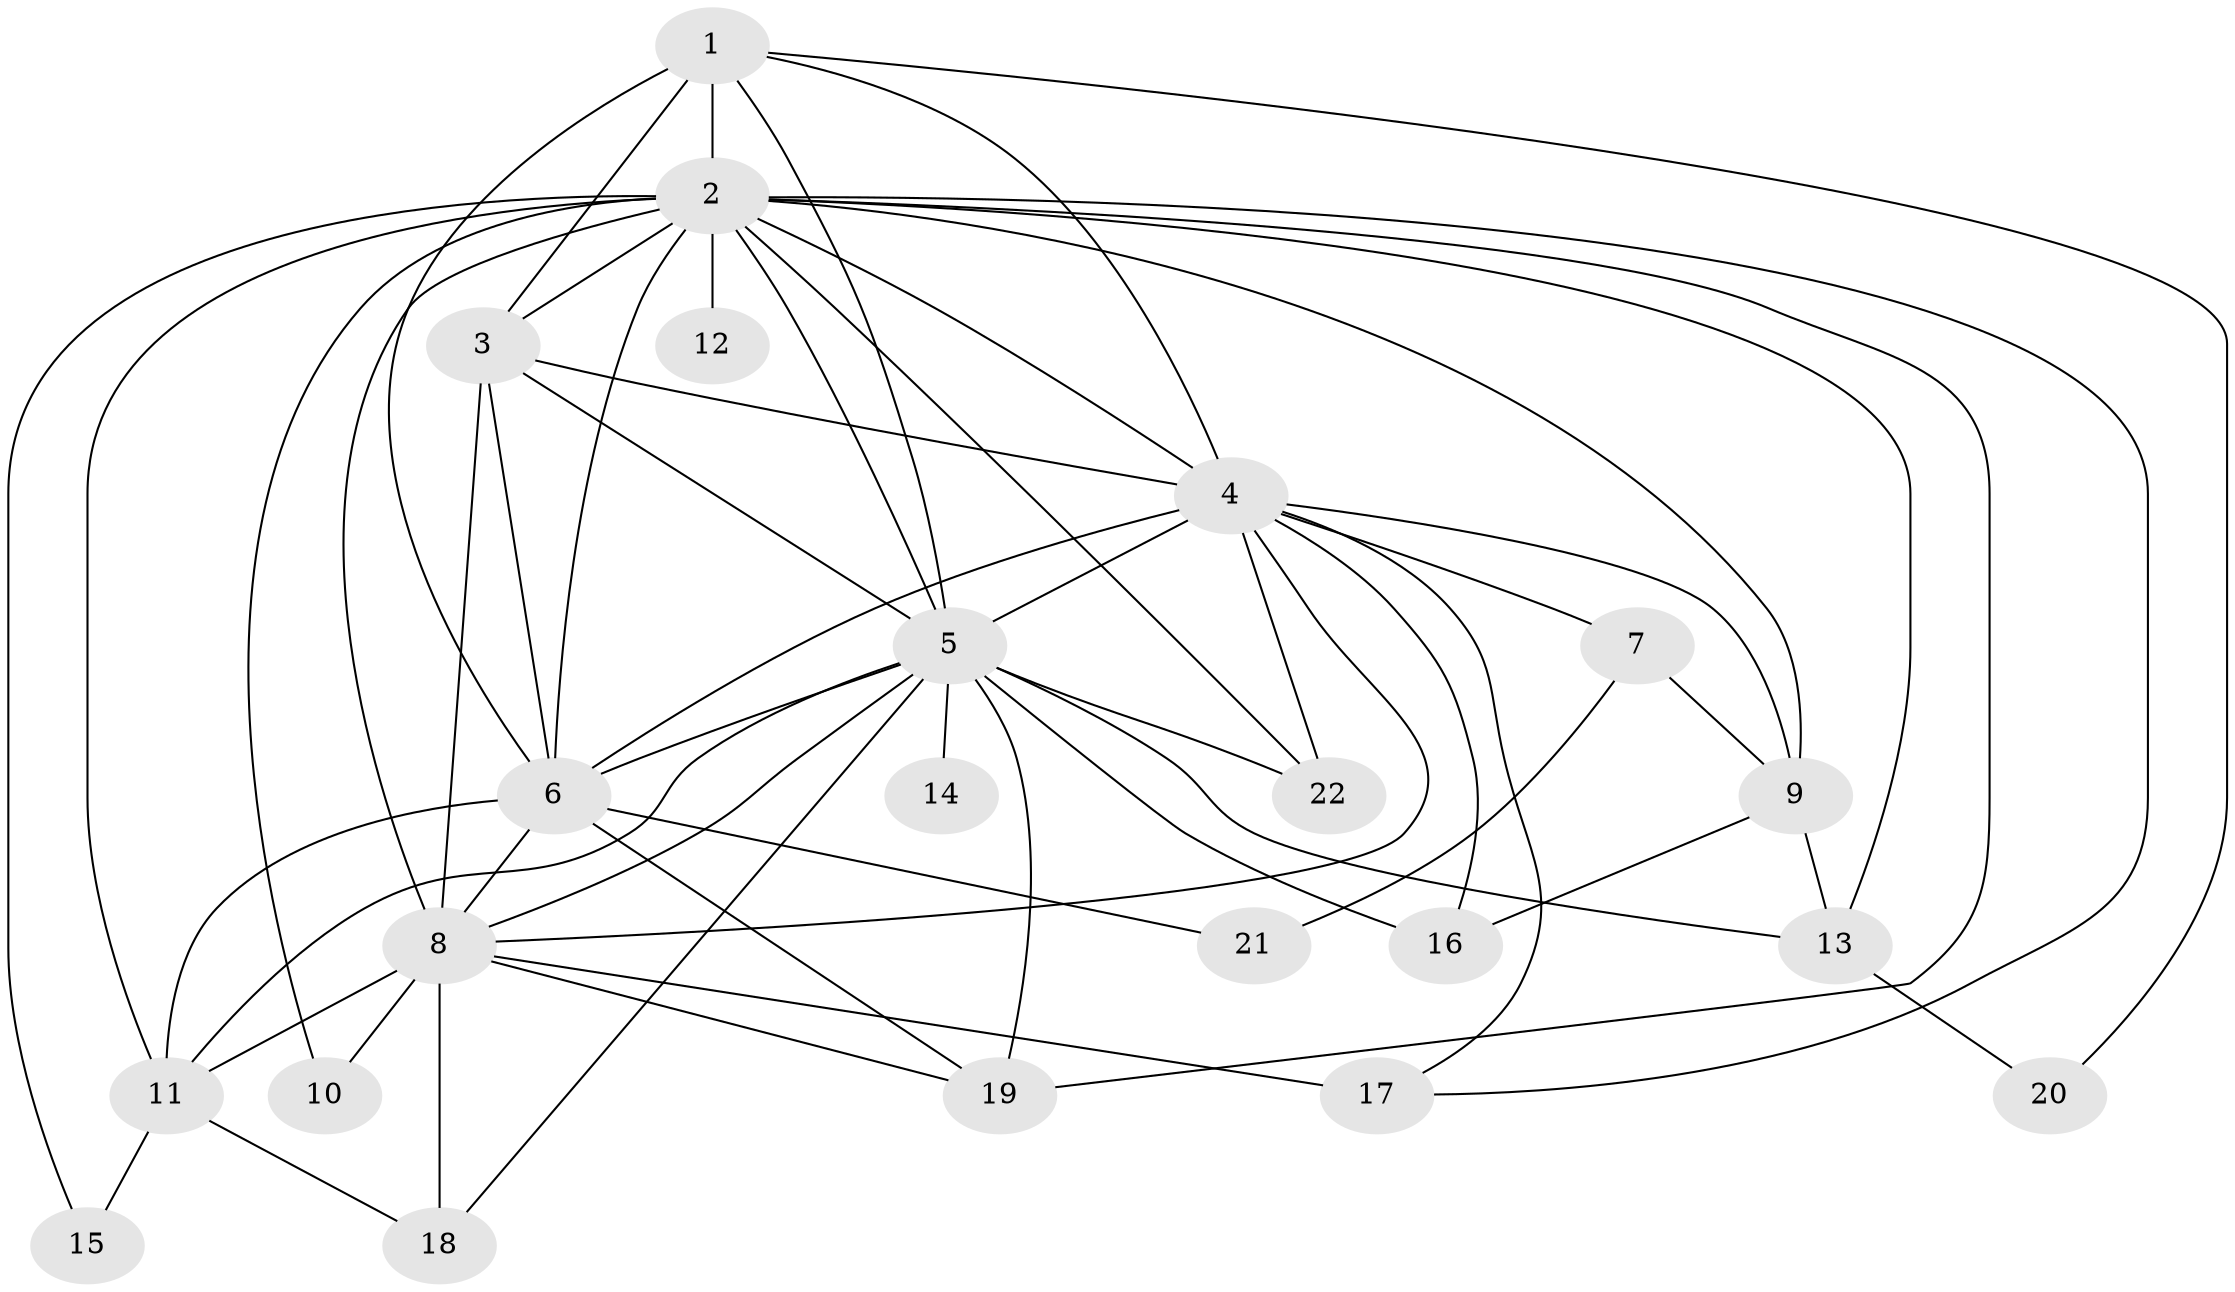 // original degree distribution, {13: 0.014285714285714285, 17: 0.02857142857142857, 21: 0.02857142857142857, 20: 0.014285714285714285, 19: 0.014285714285714285, 15: 0.02857142857142857, 18: 0.014285714285714285, 2: 0.5571428571428572, 4: 0.08571428571428572, 6: 0.014285714285714285, 3: 0.17142857142857143, 5: 0.02857142857142857}
// Generated by graph-tools (version 1.1) at 2025/49/03/04/25 22:49:27]
// undirected, 22 vertices, 57 edges
graph export_dot {
  node [color=gray90,style=filled];
  1;
  2;
  3;
  4;
  5;
  6;
  7;
  8;
  9;
  10;
  11;
  12;
  13;
  14;
  15;
  16;
  17;
  18;
  19;
  20;
  21;
  22;
  1 -- 2 [weight=8.0];
  1 -- 3 [weight=2.0];
  1 -- 4 [weight=3.0];
  1 -- 5 [weight=9.0];
  1 -- 6 [weight=4.0];
  1 -- 20 [weight=1.0];
  2 -- 3 [weight=4.0];
  2 -- 4 [weight=4.0];
  2 -- 5 [weight=3.0];
  2 -- 6 [weight=7.0];
  2 -- 8 [weight=3.0];
  2 -- 9 [weight=2.0];
  2 -- 10 [weight=2.0];
  2 -- 11 [weight=2.0];
  2 -- 12 [weight=1.0];
  2 -- 13 [weight=1.0];
  2 -- 15 [weight=2.0];
  2 -- 17 [weight=1.0];
  2 -- 19 [weight=1.0];
  2 -- 22 [weight=1.0];
  3 -- 4 [weight=1.0];
  3 -- 5 [weight=1.0];
  3 -- 6 [weight=2.0];
  3 -- 8 [weight=11.0];
  4 -- 5 [weight=2.0];
  4 -- 6 [weight=2.0];
  4 -- 7 [weight=1.0];
  4 -- 8 [weight=1.0];
  4 -- 9 [weight=1.0];
  4 -- 16 [weight=1.0];
  4 -- 17 [weight=1.0];
  4 -- 22 [weight=1.0];
  5 -- 6 [weight=4.0];
  5 -- 8 [weight=2.0];
  5 -- 11 [weight=1.0];
  5 -- 13 [weight=1.0];
  5 -- 14 [weight=3.0];
  5 -- 16 [weight=2.0];
  5 -- 18 [weight=1.0];
  5 -- 19 [weight=1.0];
  5 -- 22 [weight=1.0];
  6 -- 8 [weight=2.0];
  6 -- 11 [weight=3.0];
  6 -- 19 [weight=1.0];
  6 -- 21 [weight=1.0];
  7 -- 9 [weight=1.0];
  7 -- 21 [weight=1.0];
  8 -- 10 [weight=1.0];
  8 -- 11 [weight=1.0];
  8 -- 17 [weight=2.0];
  8 -- 18 [weight=1.0];
  8 -- 19 [weight=1.0];
  9 -- 13 [weight=1.0];
  9 -- 16 [weight=1.0];
  11 -- 15 [weight=2.0];
  11 -- 18 [weight=1.0];
  13 -- 20 [weight=1.0];
}
